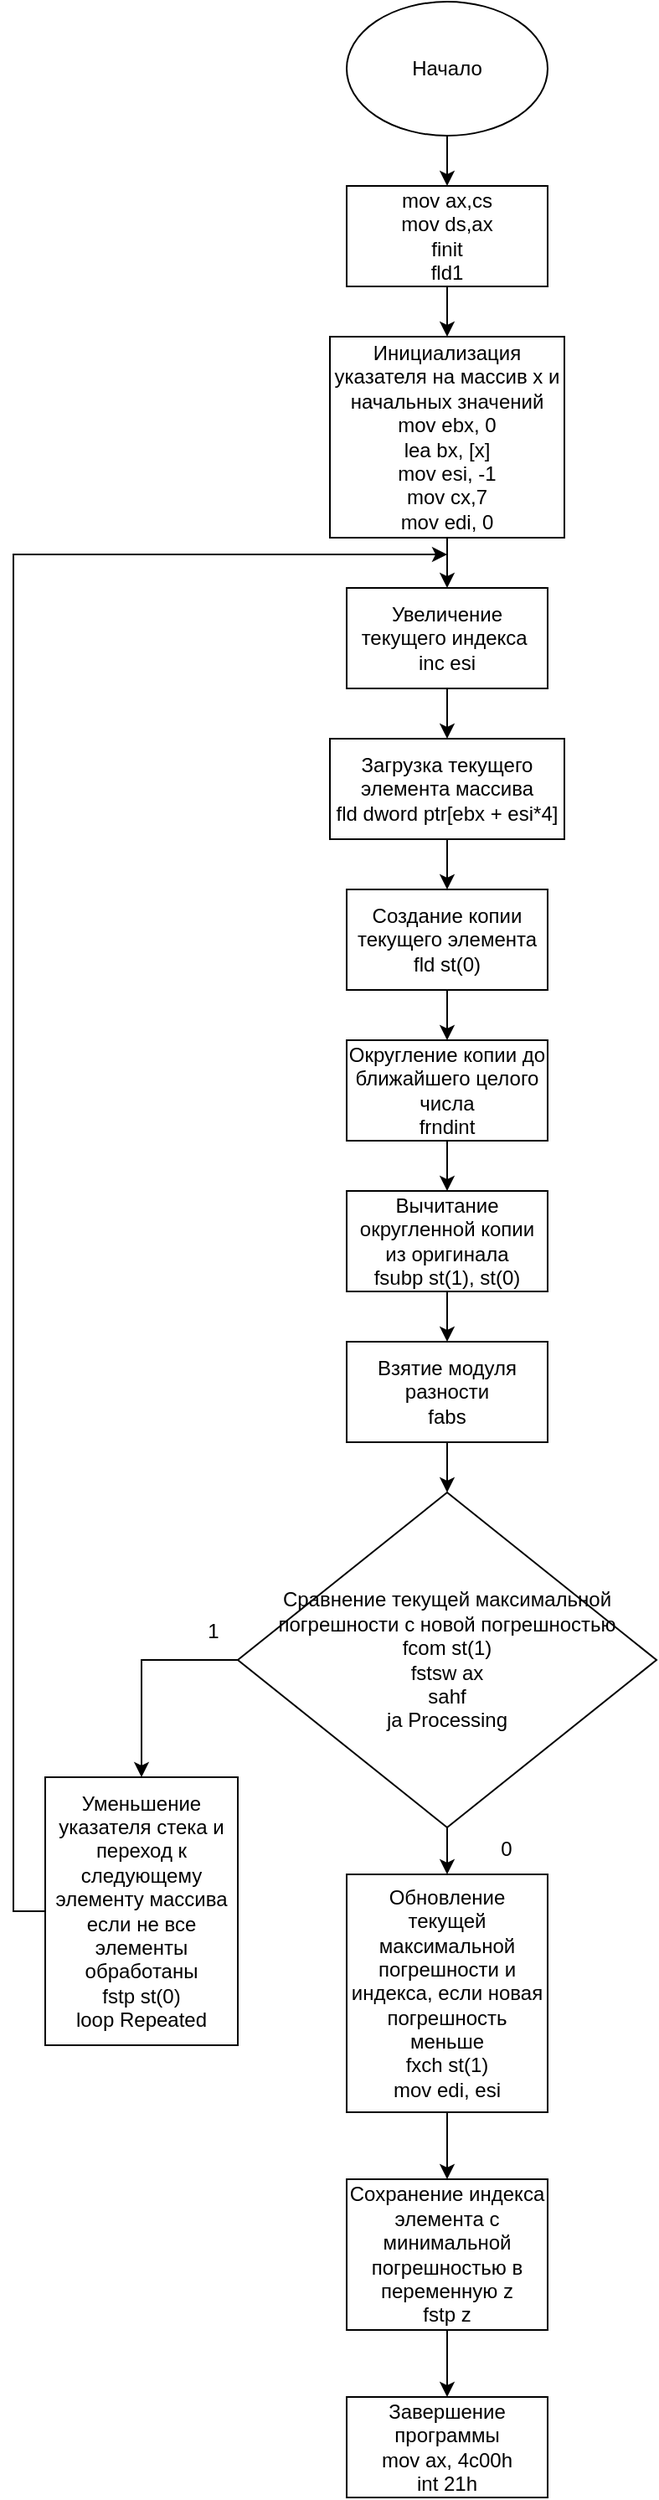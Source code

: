 <mxfile version="24.4.4" type="device">
  <diagram name="Страница — 1" id="4W3LdOPRhLoT-cSfUb7j">
    <mxGraphModel dx="1121" dy="639" grid="1" gridSize="10" guides="1" tooltips="1" connect="1" arrows="1" fold="1" page="1" pageScale="1" pageWidth="827" pageHeight="1169" math="0" shadow="0">
      <root>
        <mxCell id="0" />
        <mxCell id="1" parent="0" />
        <mxCell id="O6GAEjAdB6TwAKuf3Ore-19" style="edgeStyle=orthogonalEdgeStyle;rounded=0;orthogonalLoop=1;jettySize=auto;html=1;entryX=0.5;entryY=0;entryDx=0;entryDy=0;" edge="1" parent="1" source="O6GAEjAdB6TwAKuf3Ore-1" target="O6GAEjAdB6TwAKuf3Ore-2">
          <mxGeometry relative="1" as="geometry" />
        </mxCell>
        <mxCell id="O6GAEjAdB6TwAKuf3Ore-1" value="Начало" style="ellipse;whiteSpace=wrap;html=1;" vertex="1" parent="1">
          <mxGeometry x="90" y="30" width="120" height="80" as="geometry" />
        </mxCell>
        <mxCell id="O6GAEjAdB6TwAKuf3Ore-20" style="edgeStyle=orthogonalEdgeStyle;rounded=0;orthogonalLoop=1;jettySize=auto;html=1;entryX=0.5;entryY=0;entryDx=0;entryDy=0;" edge="1" parent="1" source="O6GAEjAdB6TwAKuf3Ore-2" target="O6GAEjAdB6TwAKuf3Ore-3">
          <mxGeometry relative="1" as="geometry" />
        </mxCell>
        <mxCell id="O6GAEjAdB6TwAKuf3Ore-2" value="mov ax,cs&lt;div&gt;mov ds,ax&lt;/div&gt;&lt;div&gt;finit&lt;/div&gt;&lt;div&gt;fld1&lt;/div&gt;" style="rounded=0;whiteSpace=wrap;html=1;" vertex="1" parent="1">
          <mxGeometry x="90" y="140" width="120" height="60" as="geometry" />
        </mxCell>
        <mxCell id="O6GAEjAdB6TwAKuf3Ore-21" style="edgeStyle=orthogonalEdgeStyle;rounded=0;orthogonalLoop=1;jettySize=auto;html=1;" edge="1" parent="1" source="O6GAEjAdB6TwAKuf3Ore-3" target="O6GAEjAdB6TwAKuf3Ore-4">
          <mxGeometry relative="1" as="geometry" />
        </mxCell>
        <mxCell id="O6GAEjAdB6TwAKuf3Ore-3" value="Инициализация указателя на массив x и начальных значений&lt;div&gt;mov ebx, 0&lt;/div&gt;&lt;div&gt;lea bx, [x]&lt;/div&gt;&lt;div&gt;mov esi, -1&lt;/div&gt;&lt;div&gt;mov cx,7&lt;/div&gt;&lt;div&gt;mov edi, 0&lt;/div&gt;" style="rounded=0;whiteSpace=wrap;html=1;" vertex="1" parent="1">
          <mxGeometry x="80" y="230" width="140" height="120" as="geometry" />
        </mxCell>
        <mxCell id="O6GAEjAdB6TwAKuf3Ore-22" style="edgeStyle=orthogonalEdgeStyle;rounded=0;orthogonalLoop=1;jettySize=auto;html=1;entryX=0.5;entryY=0;entryDx=0;entryDy=0;" edge="1" parent="1" source="O6GAEjAdB6TwAKuf3Ore-4" target="O6GAEjAdB6TwAKuf3Ore-5">
          <mxGeometry relative="1" as="geometry" />
        </mxCell>
        <mxCell id="O6GAEjAdB6TwAKuf3Ore-4" value="Увеличение текущего индекса&amp;nbsp;&lt;div&gt;inc esi&lt;/div&gt;" style="rounded=0;whiteSpace=wrap;html=1;" vertex="1" parent="1">
          <mxGeometry x="90" y="380" width="120" height="60" as="geometry" />
        </mxCell>
        <mxCell id="O6GAEjAdB6TwAKuf3Ore-23" style="edgeStyle=orthogonalEdgeStyle;rounded=0;orthogonalLoop=1;jettySize=auto;html=1;entryX=0.5;entryY=0;entryDx=0;entryDy=0;" edge="1" parent="1" source="O6GAEjAdB6TwAKuf3Ore-5" target="O6GAEjAdB6TwAKuf3Ore-7">
          <mxGeometry relative="1" as="geometry" />
        </mxCell>
        <mxCell id="O6GAEjAdB6TwAKuf3Ore-5" value="Загрузка текущего элемента массива&lt;div&gt;fld dword ptr[ebx + esi*4]&lt;/div&gt;" style="rounded=0;whiteSpace=wrap;html=1;" vertex="1" parent="1">
          <mxGeometry x="80" y="470" width="140" height="60" as="geometry" />
        </mxCell>
        <mxCell id="O6GAEjAdB6TwAKuf3Ore-24" style="edgeStyle=orthogonalEdgeStyle;rounded=0;orthogonalLoop=1;jettySize=auto;html=1;entryX=0.5;entryY=0;entryDx=0;entryDy=0;" edge="1" parent="1" source="O6GAEjAdB6TwAKuf3Ore-7" target="O6GAEjAdB6TwAKuf3Ore-8">
          <mxGeometry relative="1" as="geometry" />
        </mxCell>
        <mxCell id="O6GAEjAdB6TwAKuf3Ore-7" value="Создание копии текущего элемента&lt;div&gt;fld st(0)&lt;/div&gt;" style="rounded=0;whiteSpace=wrap;html=1;" vertex="1" parent="1">
          <mxGeometry x="90" y="560" width="120" height="60" as="geometry" />
        </mxCell>
        <mxCell id="O6GAEjAdB6TwAKuf3Ore-25" style="edgeStyle=orthogonalEdgeStyle;rounded=0;orthogonalLoop=1;jettySize=auto;html=1;entryX=0.5;entryY=0;entryDx=0;entryDy=0;" edge="1" parent="1" source="O6GAEjAdB6TwAKuf3Ore-8" target="O6GAEjAdB6TwAKuf3Ore-9">
          <mxGeometry relative="1" as="geometry" />
        </mxCell>
        <mxCell id="O6GAEjAdB6TwAKuf3Ore-8" value="Округление копии до ближайшего целого числа&lt;div&gt;frndint&lt;/div&gt;" style="rounded=0;whiteSpace=wrap;html=1;" vertex="1" parent="1">
          <mxGeometry x="90" y="650" width="120" height="60" as="geometry" />
        </mxCell>
        <mxCell id="O6GAEjAdB6TwAKuf3Ore-26" style="edgeStyle=orthogonalEdgeStyle;rounded=0;orthogonalLoop=1;jettySize=auto;html=1;entryX=0.5;entryY=0;entryDx=0;entryDy=0;" edge="1" parent="1" source="O6GAEjAdB6TwAKuf3Ore-9" target="O6GAEjAdB6TwAKuf3Ore-10">
          <mxGeometry relative="1" as="geometry" />
        </mxCell>
        <mxCell id="O6GAEjAdB6TwAKuf3Ore-9" value="Вычитание округленной копии из оригинала&lt;div&gt;fsubp st(1), st(0)&lt;/div&gt;" style="rounded=0;whiteSpace=wrap;html=1;" vertex="1" parent="1">
          <mxGeometry x="90" y="740" width="120" height="60" as="geometry" />
        </mxCell>
        <mxCell id="O6GAEjAdB6TwAKuf3Ore-27" style="edgeStyle=orthogonalEdgeStyle;rounded=0;orthogonalLoop=1;jettySize=auto;html=1;entryX=0.5;entryY=0;entryDx=0;entryDy=0;" edge="1" parent="1" source="O6GAEjAdB6TwAKuf3Ore-10" target="O6GAEjAdB6TwAKuf3Ore-12">
          <mxGeometry relative="1" as="geometry" />
        </mxCell>
        <mxCell id="O6GAEjAdB6TwAKuf3Ore-10" value="Взятие модуля разности&lt;div&gt;fabs&lt;/div&gt;" style="rounded=0;whiteSpace=wrap;html=1;" vertex="1" parent="1">
          <mxGeometry x="90" y="830" width="120" height="60" as="geometry" />
        </mxCell>
        <mxCell id="O6GAEjAdB6TwAKuf3Ore-28" style="edgeStyle=orthogonalEdgeStyle;rounded=0;orthogonalLoop=1;jettySize=auto;html=1;entryX=0.5;entryY=0;entryDx=0;entryDy=0;" edge="1" parent="1" source="O6GAEjAdB6TwAKuf3Ore-12" target="O6GAEjAdB6TwAKuf3Ore-13">
          <mxGeometry relative="1" as="geometry">
            <Array as="points">
              <mxPoint x="-32" y="1020" />
            </Array>
          </mxGeometry>
        </mxCell>
        <mxCell id="O6GAEjAdB6TwAKuf3Ore-30" style="edgeStyle=orthogonalEdgeStyle;rounded=0;orthogonalLoop=1;jettySize=auto;html=1;entryX=0.5;entryY=0;entryDx=0;entryDy=0;" edge="1" parent="1" source="O6GAEjAdB6TwAKuf3Ore-12" target="O6GAEjAdB6TwAKuf3Ore-16">
          <mxGeometry relative="1" as="geometry" />
        </mxCell>
        <mxCell id="O6GAEjAdB6TwAKuf3Ore-12" value="Сравнение текущей максимальной погрешности с новой погрешностью&lt;div&gt;fcom st(1)&lt;/div&gt;&lt;div&gt;fstsw ax&lt;/div&gt;&lt;div&gt;sahf&lt;/div&gt;&lt;div&gt;ja Processing&lt;/div&gt;" style="rhombus;whiteSpace=wrap;html=1;" vertex="1" parent="1">
          <mxGeometry x="25" y="920" width="250" height="200" as="geometry" />
        </mxCell>
        <mxCell id="O6GAEjAdB6TwAKuf3Ore-29" style="edgeStyle=orthogonalEdgeStyle;rounded=0;orthogonalLoop=1;jettySize=auto;html=1;" edge="1" parent="1" source="O6GAEjAdB6TwAKuf3Ore-13">
          <mxGeometry relative="1" as="geometry">
            <mxPoint x="150" y="360" as="targetPoint" />
            <Array as="points">
              <mxPoint x="-109" y="1170" />
              <mxPoint x="-109" y="360" />
            </Array>
          </mxGeometry>
        </mxCell>
        <mxCell id="O6GAEjAdB6TwAKuf3Ore-13" value="Уменьшение указателя стека и переход к следующему элементу массива если не все элементы обработаны&lt;div&gt;fstp st(0)&lt;/div&gt;&lt;div&gt;loop Repeated&lt;/div&gt;" style="rounded=0;whiteSpace=wrap;html=1;" vertex="1" parent="1">
          <mxGeometry x="-90" y="1090" width="115" height="160" as="geometry" />
        </mxCell>
        <mxCell id="O6GAEjAdB6TwAKuf3Ore-14" value="1" style="text;html=1;align=center;verticalAlign=middle;resizable=0;points=[];autosize=1;strokeColor=none;fillColor=none;" vertex="1" parent="1">
          <mxGeometry x="-5" y="988" width="30" height="30" as="geometry" />
        </mxCell>
        <mxCell id="O6GAEjAdB6TwAKuf3Ore-15" value="0" style="text;html=1;align=center;verticalAlign=middle;resizable=0;points=[];autosize=1;strokeColor=none;fillColor=none;" vertex="1" parent="1">
          <mxGeometry x="170" y="1118" width="30" height="30" as="geometry" />
        </mxCell>
        <mxCell id="O6GAEjAdB6TwAKuf3Ore-31" style="edgeStyle=orthogonalEdgeStyle;rounded=0;orthogonalLoop=1;jettySize=auto;html=1;entryX=0.5;entryY=0;entryDx=0;entryDy=0;" edge="1" parent="1" source="O6GAEjAdB6TwAKuf3Ore-16" target="O6GAEjAdB6TwAKuf3Ore-17">
          <mxGeometry relative="1" as="geometry" />
        </mxCell>
        <mxCell id="O6GAEjAdB6TwAKuf3Ore-16" value="Обновление текущей максимальной погрешности и индекса, если новая погрешность меньше&lt;div&gt;fxch st(1)&lt;/div&gt;&lt;div&gt;mov edi, esi&lt;/div&gt;" style="rounded=0;whiteSpace=wrap;html=1;" vertex="1" parent="1">
          <mxGeometry x="90" y="1148" width="120" height="142" as="geometry" />
        </mxCell>
        <mxCell id="O6GAEjAdB6TwAKuf3Ore-32" style="edgeStyle=orthogonalEdgeStyle;rounded=0;orthogonalLoop=1;jettySize=auto;html=1;entryX=0.5;entryY=0;entryDx=0;entryDy=0;" edge="1" parent="1" source="O6GAEjAdB6TwAKuf3Ore-17" target="O6GAEjAdB6TwAKuf3Ore-18">
          <mxGeometry relative="1" as="geometry" />
        </mxCell>
        <mxCell id="O6GAEjAdB6TwAKuf3Ore-17" value="Сохранение индекса элемента с минимальной погрешностью в переменную z&lt;div&gt;fstp z&lt;/div&gt;" style="rounded=0;whiteSpace=wrap;html=1;" vertex="1" parent="1">
          <mxGeometry x="90" y="1330" width="120" height="90" as="geometry" />
        </mxCell>
        <mxCell id="O6GAEjAdB6TwAKuf3Ore-18" value="Завершение программы&lt;div&gt;mov ax, 4c00h&lt;/div&gt;&lt;div&gt;int 21h&lt;/div&gt;" style="rounded=0;whiteSpace=wrap;html=1;" vertex="1" parent="1">
          <mxGeometry x="90" y="1460" width="120" height="60" as="geometry" />
        </mxCell>
      </root>
    </mxGraphModel>
  </diagram>
</mxfile>
